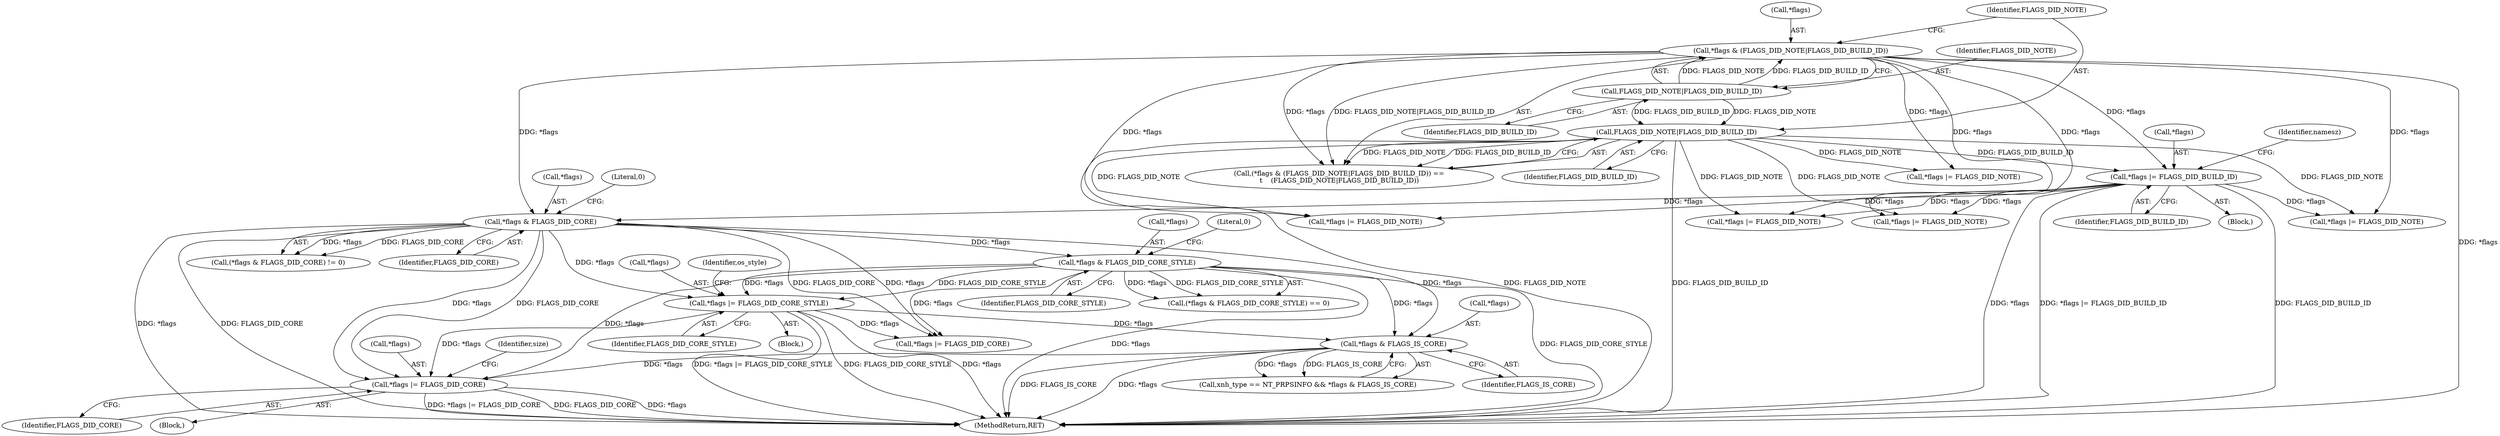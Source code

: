 digraph "0_file_b4c01141e5367f247b84dcaf6aefbb4e741842b8@pointer" {
"1001227" [label="(Call,*flags |= FLAGS_DID_CORE)"];
"1001039" [label="(Call,*flags & FLAGS_IS_CORE)"];
"1000940" [label="(Call,*flags & FLAGS_DID_CORE)"];
"1000252" [label="(Call,*flags & (FLAGS_DID_NOTE|FLAGS_DID_BUILD_ID))"];
"1000255" [label="(Call,FLAGS_DID_NOTE|FLAGS_DID_BUILD_ID)"];
"1000518" [label="(Call,*flags |= FLAGS_DID_BUILD_ID)"];
"1000258" [label="(Call,FLAGS_DID_NOTE|FLAGS_DID_BUILD_ID)"];
"1000972" [label="(Call,*flags |= FLAGS_DID_CORE_STYLE)"];
"1000954" [label="(Call,*flags & FLAGS_DID_CORE_STYLE)"];
"1000251" [label="(Call,(*flags & (FLAGS_DID_NOTE|FLAGS_DID_BUILD_ID)) ==\n\t    (FLAGS_DID_NOTE|FLAGS_DID_BUILD_ID))"];
"1000518" [label="(Call,*flags |= FLAGS_DID_BUILD_ID)"];
"1001237" [label="(MethodReturn,RET)"];
"1000953" [label="(Call,(*flags & FLAGS_DID_CORE_STYLE) == 0)"];
"1000470" [label="(Block,)"];
"1000959" [label="(Block,)"];
"1001232" [label="(Identifier,size)"];
"1000781" [label="(Call,*flags |= FLAGS_DID_NOTE)"];
"1000649" [label="(Call,*flags |= FLAGS_DID_NOTE)"];
"1001040" [label="(Call,*flags)"];
"1000954" [label="(Call,*flags & FLAGS_DID_CORE_STYLE)"];
"1001035" [label="(Call,xnh_type == NT_PRPSINFO && *flags & FLAGS_IS_CORE)"];
"1000257" [label="(Identifier,FLAGS_DID_BUILD_ID)"];
"1000957" [label="(Identifier,FLAGS_DID_CORE_STYLE)"];
"1001230" [label="(Identifier,FLAGS_DID_CORE)"];
"1001056" [label="(Block,)"];
"1000973" [label="(Call,*flags)"];
"1001228" [label="(Call,*flags)"];
"1000256" [label="(Identifier,FLAGS_DID_NOTE)"];
"1000437" [label="(Call,*flags |= FLAGS_DID_NOTE)"];
"1000941" [label="(Call,*flags)"];
"1000944" [label="(Literal,0)"];
"1000525" [label="(Identifier,namesz)"];
"1000939" [label="(Call,(*flags & FLAGS_DID_CORE) != 0)"];
"1000857" [label="(Call,*flags |= FLAGS_DID_NOTE)"];
"1001026" [label="(Call,*flags |= FLAGS_DID_CORE)"];
"1001039" [label="(Call,*flags & FLAGS_IS_CORE)"];
"1001042" [label="(Identifier,FLAGS_IS_CORE)"];
"1000742" [label="(Call,*flags |= FLAGS_DID_NOTE)"];
"1000958" [label="(Literal,0)"];
"1000258" [label="(Call,FLAGS_DID_NOTE|FLAGS_DID_BUILD_ID)"];
"1000940" [label="(Call,*flags & FLAGS_DID_CORE)"];
"1000943" [label="(Identifier,FLAGS_DID_CORE)"];
"1000519" [label="(Call,*flags)"];
"1000260" [label="(Identifier,FLAGS_DID_BUILD_ID)"];
"1000259" [label="(Identifier,FLAGS_DID_NOTE)"];
"1000977" [label="(Identifier,os_style)"];
"1000252" [label="(Call,*flags & (FLAGS_DID_NOTE|FLAGS_DID_BUILD_ID))"];
"1000253" [label="(Call,*flags)"];
"1000972" [label="(Call,*flags |= FLAGS_DID_CORE_STYLE)"];
"1001227" [label="(Call,*flags |= FLAGS_DID_CORE)"];
"1000521" [label="(Identifier,FLAGS_DID_BUILD_ID)"];
"1000975" [label="(Identifier,FLAGS_DID_CORE_STYLE)"];
"1000955" [label="(Call,*flags)"];
"1000255" [label="(Call,FLAGS_DID_NOTE|FLAGS_DID_BUILD_ID)"];
"1001227" -> "1001056"  [label="AST: "];
"1001227" -> "1001230"  [label="CFG: "];
"1001228" -> "1001227"  [label="AST: "];
"1001230" -> "1001227"  [label="AST: "];
"1001232" -> "1001227"  [label="CFG: "];
"1001227" -> "1001237"  [label="DDG: FLAGS_DID_CORE"];
"1001227" -> "1001237"  [label="DDG: *flags"];
"1001227" -> "1001237"  [label="DDG: *flags |= FLAGS_DID_CORE"];
"1001039" -> "1001227"  [label="DDG: *flags"];
"1000940" -> "1001227"  [label="DDG: *flags"];
"1000940" -> "1001227"  [label="DDG: FLAGS_DID_CORE"];
"1000972" -> "1001227"  [label="DDG: *flags"];
"1000954" -> "1001227"  [label="DDG: *flags"];
"1001039" -> "1001035"  [label="AST: "];
"1001039" -> "1001042"  [label="CFG: "];
"1001040" -> "1001039"  [label="AST: "];
"1001042" -> "1001039"  [label="AST: "];
"1001035" -> "1001039"  [label="CFG: "];
"1001039" -> "1001237"  [label="DDG: *flags"];
"1001039" -> "1001237"  [label="DDG: FLAGS_IS_CORE"];
"1001039" -> "1001035"  [label="DDG: *flags"];
"1001039" -> "1001035"  [label="DDG: FLAGS_IS_CORE"];
"1000940" -> "1001039"  [label="DDG: *flags"];
"1000972" -> "1001039"  [label="DDG: *flags"];
"1000954" -> "1001039"  [label="DDG: *flags"];
"1000940" -> "1000939"  [label="AST: "];
"1000940" -> "1000943"  [label="CFG: "];
"1000941" -> "1000940"  [label="AST: "];
"1000943" -> "1000940"  [label="AST: "];
"1000944" -> "1000940"  [label="CFG: "];
"1000940" -> "1001237"  [label="DDG: *flags"];
"1000940" -> "1001237"  [label="DDG: FLAGS_DID_CORE"];
"1000940" -> "1000939"  [label="DDG: *flags"];
"1000940" -> "1000939"  [label="DDG: FLAGS_DID_CORE"];
"1000252" -> "1000940"  [label="DDG: *flags"];
"1000518" -> "1000940"  [label="DDG: *flags"];
"1000940" -> "1000954"  [label="DDG: *flags"];
"1000940" -> "1000972"  [label="DDG: *flags"];
"1000940" -> "1001026"  [label="DDG: *flags"];
"1000940" -> "1001026"  [label="DDG: FLAGS_DID_CORE"];
"1000252" -> "1000251"  [label="AST: "];
"1000252" -> "1000255"  [label="CFG: "];
"1000253" -> "1000252"  [label="AST: "];
"1000255" -> "1000252"  [label="AST: "];
"1000259" -> "1000252"  [label="CFG: "];
"1000252" -> "1001237"  [label="DDG: *flags"];
"1000252" -> "1000251"  [label="DDG: *flags"];
"1000252" -> "1000251"  [label="DDG: FLAGS_DID_NOTE|FLAGS_DID_BUILD_ID"];
"1000255" -> "1000252"  [label="DDG: FLAGS_DID_NOTE"];
"1000255" -> "1000252"  [label="DDG: FLAGS_DID_BUILD_ID"];
"1000252" -> "1000437"  [label="DDG: *flags"];
"1000252" -> "1000518"  [label="DDG: *flags"];
"1000252" -> "1000649"  [label="DDG: *flags"];
"1000252" -> "1000742"  [label="DDG: *flags"];
"1000252" -> "1000781"  [label="DDG: *flags"];
"1000252" -> "1000857"  [label="DDG: *flags"];
"1000255" -> "1000257"  [label="CFG: "];
"1000256" -> "1000255"  [label="AST: "];
"1000257" -> "1000255"  [label="AST: "];
"1000255" -> "1000258"  [label="DDG: FLAGS_DID_NOTE"];
"1000255" -> "1000258"  [label="DDG: FLAGS_DID_BUILD_ID"];
"1000518" -> "1000470"  [label="AST: "];
"1000518" -> "1000521"  [label="CFG: "];
"1000519" -> "1000518"  [label="AST: "];
"1000521" -> "1000518"  [label="AST: "];
"1000525" -> "1000518"  [label="CFG: "];
"1000518" -> "1001237"  [label="DDG: *flags"];
"1000518" -> "1001237"  [label="DDG: *flags |= FLAGS_DID_BUILD_ID"];
"1000518" -> "1001237"  [label="DDG: FLAGS_DID_BUILD_ID"];
"1000258" -> "1000518"  [label="DDG: FLAGS_DID_BUILD_ID"];
"1000518" -> "1000649"  [label="DDG: *flags"];
"1000518" -> "1000742"  [label="DDG: *flags"];
"1000518" -> "1000781"  [label="DDG: *flags"];
"1000518" -> "1000857"  [label="DDG: *flags"];
"1000258" -> "1000251"  [label="AST: "];
"1000258" -> "1000260"  [label="CFG: "];
"1000259" -> "1000258"  [label="AST: "];
"1000260" -> "1000258"  [label="AST: "];
"1000251" -> "1000258"  [label="CFG: "];
"1000258" -> "1001237"  [label="DDG: FLAGS_DID_NOTE"];
"1000258" -> "1001237"  [label="DDG: FLAGS_DID_BUILD_ID"];
"1000258" -> "1000251"  [label="DDG: FLAGS_DID_NOTE"];
"1000258" -> "1000251"  [label="DDG: FLAGS_DID_BUILD_ID"];
"1000258" -> "1000437"  [label="DDG: FLAGS_DID_NOTE"];
"1000258" -> "1000649"  [label="DDG: FLAGS_DID_NOTE"];
"1000258" -> "1000742"  [label="DDG: FLAGS_DID_NOTE"];
"1000258" -> "1000781"  [label="DDG: FLAGS_DID_NOTE"];
"1000258" -> "1000857"  [label="DDG: FLAGS_DID_NOTE"];
"1000972" -> "1000959"  [label="AST: "];
"1000972" -> "1000975"  [label="CFG: "];
"1000973" -> "1000972"  [label="AST: "];
"1000975" -> "1000972"  [label="AST: "];
"1000977" -> "1000972"  [label="CFG: "];
"1000972" -> "1001237"  [label="DDG: *flags |= FLAGS_DID_CORE_STYLE"];
"1000972" -> "1001237"  [label="DDG: FLAGS_DID_CORE_STYLE"];
"1000972" -> "1001237"  [label="DDG: *flags"];
"1000954" -> "1000972"  [label="DDG: *flags"];
"1000954" -> "1000972"  [label="DDG: FLAGS_DID_CORE_STYLE"];
"1000972" -> "1001026"  [label="DDG: *flags"];
"1000954" -> "1000953"  [label="AST: "];
"1000954" -> "1000957"  [label="CFG: "];
"1000955" -> "1000954"  [label="AST: "];
"1000957" -> "1000954"  [label="AST: "];
"1000958" -> "1000954"  [label="CFG: "];
"1000954" -> "1001237"  [label="DDG: FLAGS_DID_CORE_STYLE"];
"1000954" -> "1001237"  [label="DDG: *flags"];
"1000954" -> "1000953"  [label="DDG: *flags"];
"1000954" -> "1000953"  [label="DDG: FLAGS_DID_CORE_STYLE"];
"1000954" -> "1001026"  [label="DDG: *flags"];
}
